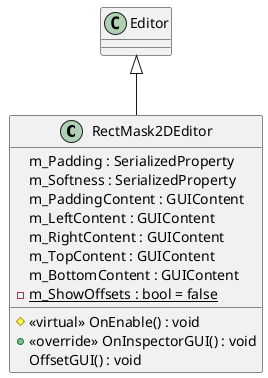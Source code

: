 @startuml
class RectMask2DEditor {
    m_Padding : SerializedProperty
    m_Softness : SerializedProperty
    m_PaddingContent : GUIContent
    m_LeftContent : GUIContent
    m_RightContent : GUIContent
    m_TopContent : GUIContent
    m_BottomContent : GUIContent
    {static} - m_ShowOffsets : bool = false
    # <<virtual>> OnEnable() : void
    + <<override>> OnInspectorGUI() : void
    OffsetGUI() : void
}
Editor <|-- RectMask2DEditor
@enduml
